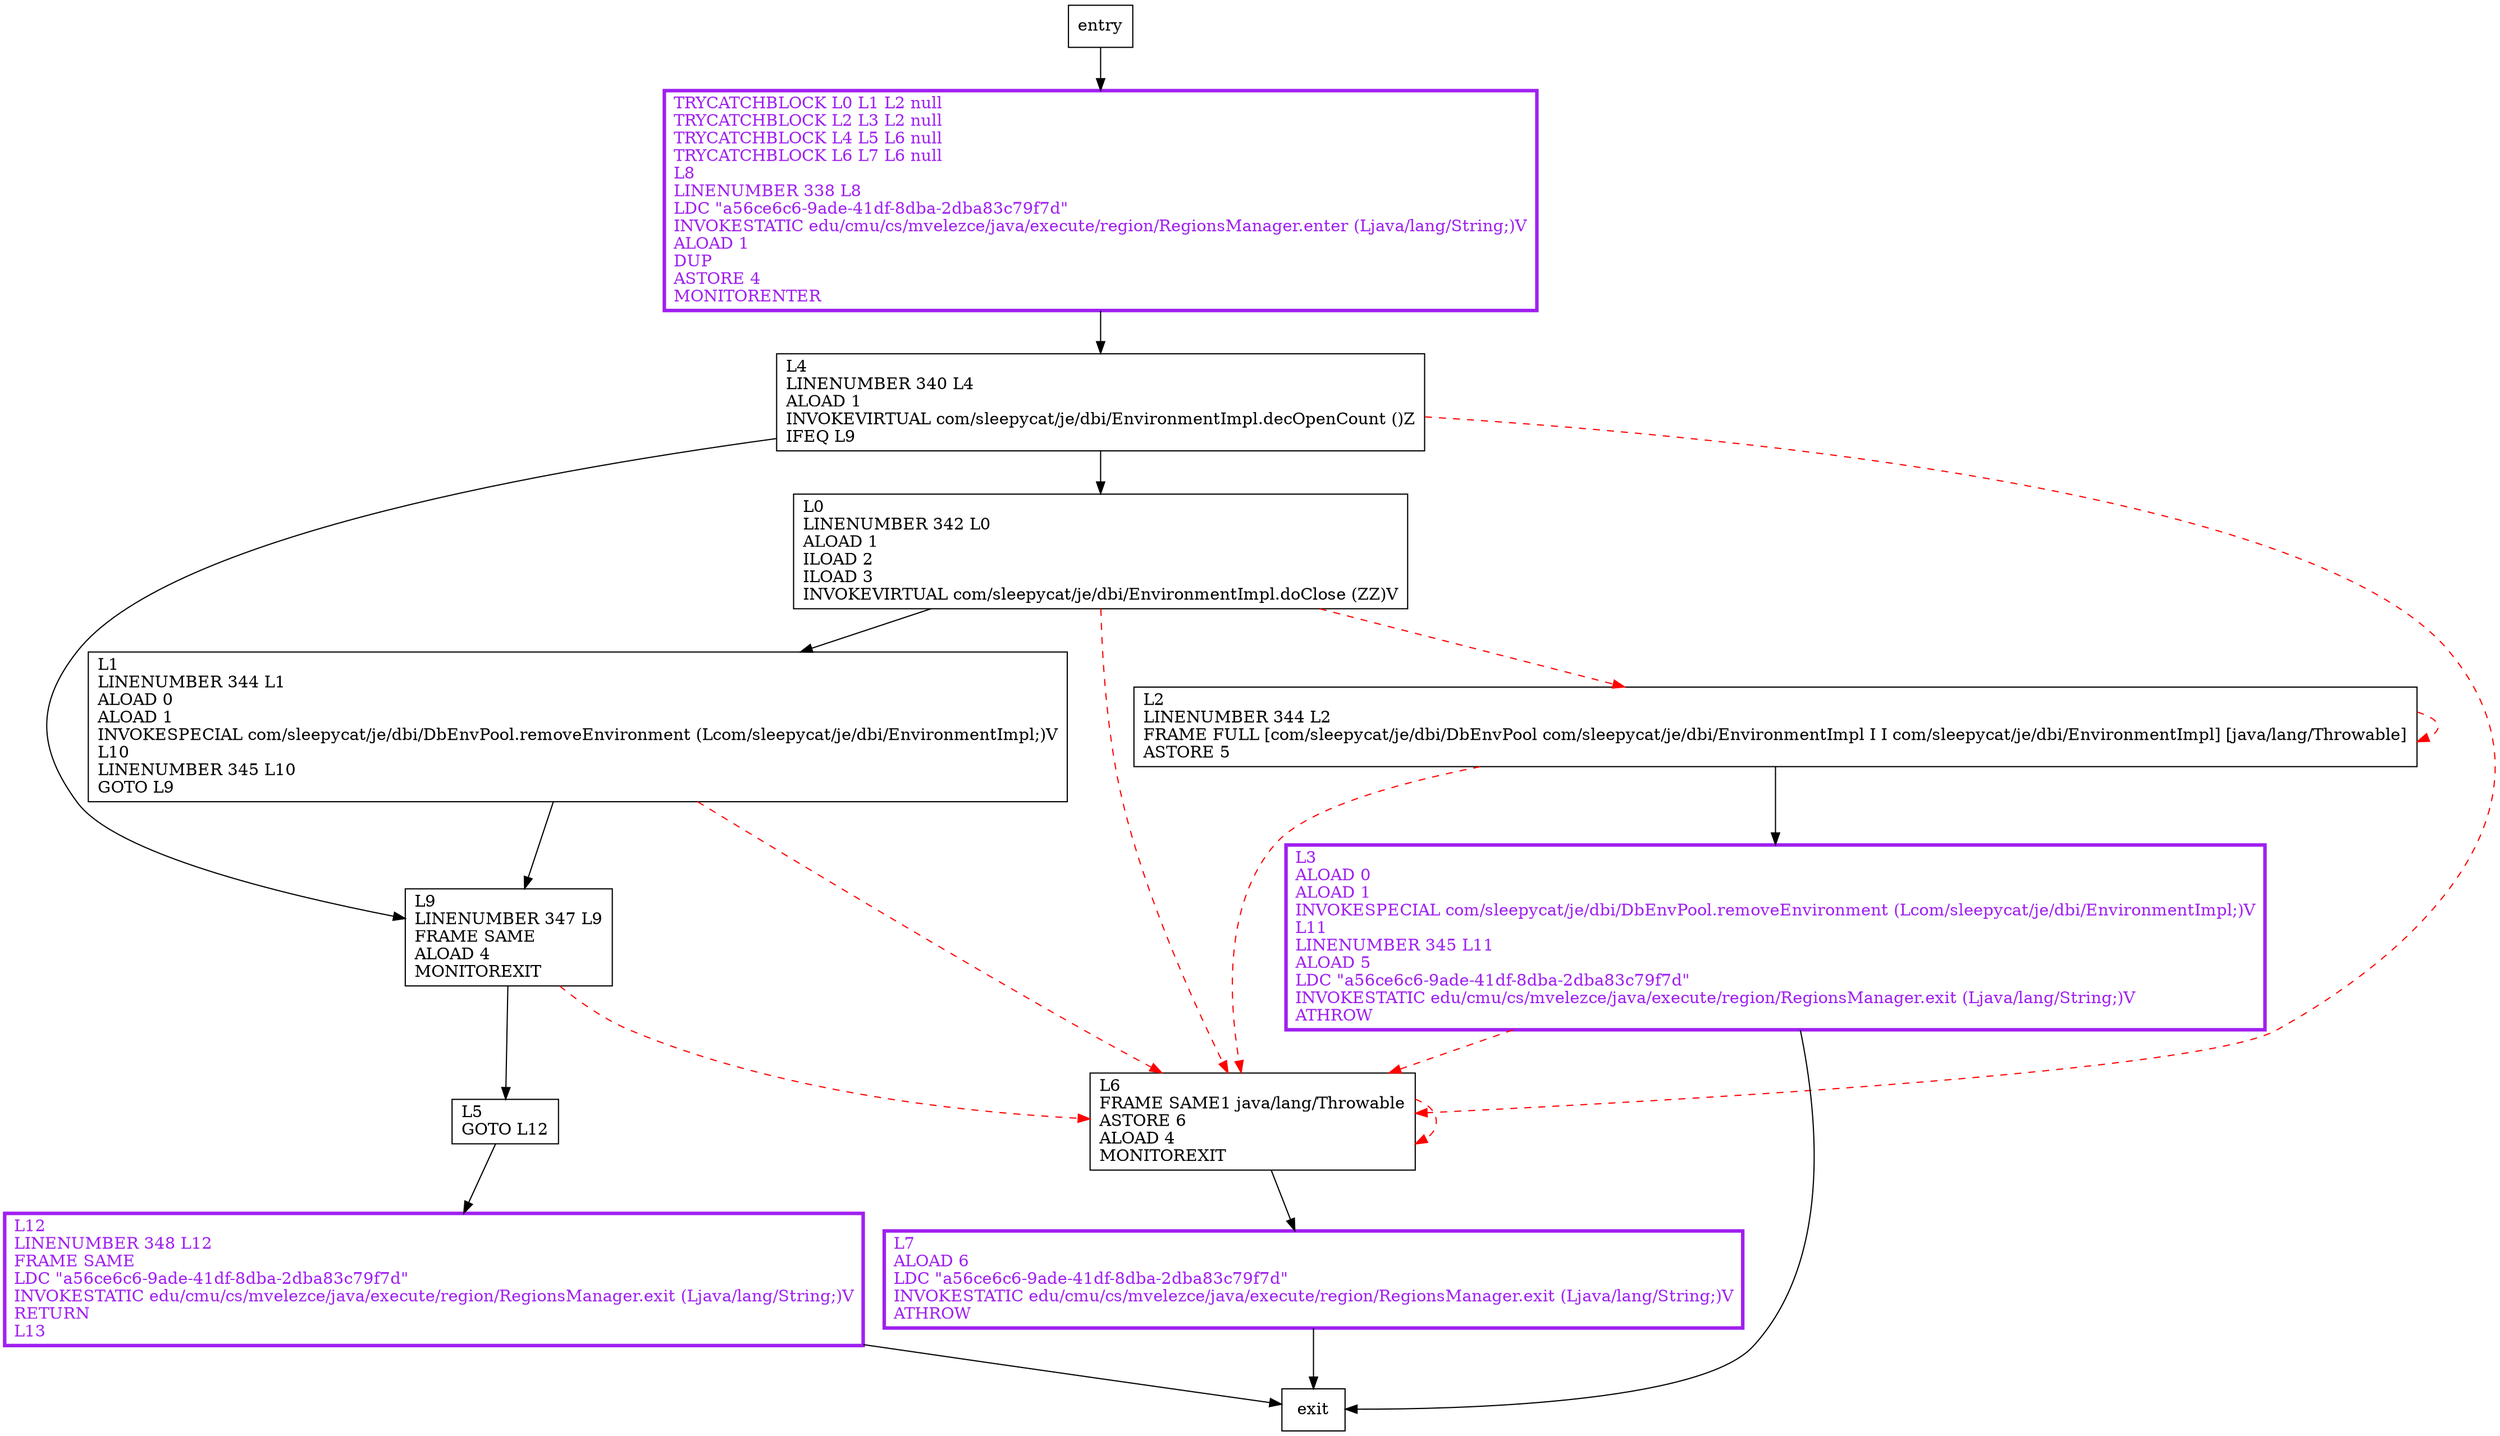 digraph closeEnvironment {
node [shape=record];
1084227971 [label="L0\lLINENUMBER 342 L0\lALOAD 1\lILOAD 2\lILOAD 3\lINVOKEVIRTUAL com/sleepycat/je/dbi/EnvironmentImpl.doClose (ZZ)V\l"];
1331040018 [label="L4\lLINENUMBER 340 L4\lALOAD 1\lINVOKEVIRTUAL com/sleepycat/je/dbi/EnvironmentImpl.decOpenCount ()Z\lIFEQ L9\l"];
607742304 [label="L6\lFRAME SAME1 java/lang/Throwable\lASTORE 6\lALOAD 4\lMONITOREXIT\l"];
106267034 [label="L12\lLINENUMBER 348 L12\lFRAME SAME\lLDC \"a56ce6c6-9ade-41df-8dba-2dba83c79f7d\"\lINVOKESTATIC edu/cmu/cs/mvelezce/java/execute/region/RegionsManager.exit (Ljava/lang/String;)V\lRETURN\lL13\l"];
36401310 [label="L2\lLINENUMBER 344 L2\lFRAME FULL [com/sleepycat/je/dbi/DbEnvPool com/sleepycat/je/dbi/EnvironmentImpl I I com/sleepycat/je/dbi/EnvironmentImpl] [java/lang/Throwable]\lASTORE 5\l"];
255503215 [label="L3\lALOAD 0\lALOAD 1\lINVOKESPECIAL com/sleepycat/je/dbi/DbEnvPool.removeEnvironment (Lcom/sleepycat/je/dbi/EnvironmentImpl;)V\lL11\lLINENUMBER 345 L11\lALOAD 5\lLDC \"a56ce6c6-9ade-41df-8dba-2dba83c79f7d\"\lINVOKESTATIC edu/cmu/cs/mvelezce/java/execute/region/RegionsManager.exit (Ljava/lang/String;)V\lATHROW\l"];
1531788507 [label="L1\lLINENUMBER 344 L1\lALOAD 0\lALOAD 1\lINVOKESPECIAL com/sleepycat/je/dbi/DbEnvPool.removeEnvironment (Lcom/sleepycat/je/dbi/EnvironmentImpl;)V\lL10\lLINENUMBER 345 L10\lGOTO L9\l"];
2114117467 [label="L7\lALOAD 6\lLDC \"a56ce6c6-9ade-41df-8dba-2dba83c79f7d\"\lINVOKESTATIC edu/cmu/cs/mvelezce/java/execute/region/RegionsManager.exit (Ljava/lang/String;)V\lATHROW\l"];
30630166 [label="L9\lLINENUMBER 347 L9\lFRAME SAME\lALOAD 4\lMONITOREXIT\l"];
2110736839 [label="L5\lGOTO L12\l"];
325312499 [label="TRYCATCHBLOCK L0 L1 L2 null\lTRYCATCHBLOCK L2 L3 L2 null\lTRYCATCHBLOCK L4 L5 L6 null\lTRYCATCHBLOCK L6 L7 L6 null\lL8\lLINENUMBER 338 L8\lLDC \"a56ce6c6-9ade-41df-8dba-2dba83c79f7d\"\lINVOKESTATIC edu/cmu/cs/mvelezce/java/execute/region/RegionsManager.enter (Ljava/lang/String;)V\lALOAD 1\lDUP\lASTORE 4\lMONITORENTER\l"];
entry;
exit;
1084227971 -> 607742304 [style=dashed, color=red]
1084227971 -> 36401310 [style=dashed, color=red]
1084227971 -> 1531788507
36401310 -> 607742304 [style=dashed, color=red]
36401310 -> 255503215
36401310 -> 36401310 [style=dashed, color=red]
255503215 -> exit
255503215 -> 607742304 [style=dashed, color=red]
30630166 -> 607742304 [style=dashed, color=red]
30630166 -> 2110736839
325312499 -> 1331040018
entry -> 325312499
1331040018 -> 1084227971
1331040018 -> 607742304 [style=dashed, color=red]
1331040018 -> 30630166
607742304 -> 607742304 [style=dashed, color=red]
607742304 -> 2114117467
106267034 -> exit
1531788507 -> 607742304 [style=dashed, color=red]
1531788507 -> 30630166
2114117467 -> exit
2110736839 -> 106267034
106267034[fontcolor="purple", penwidth=3, color="purple"];
255503215[fontcolor="purple", penwidth=3, color="purple"];
2114117467[fontcolor="purple", penwidth=3, color="purple"];
325312499[fontcolor="purple", penwidth=3, color="purple"];
}
